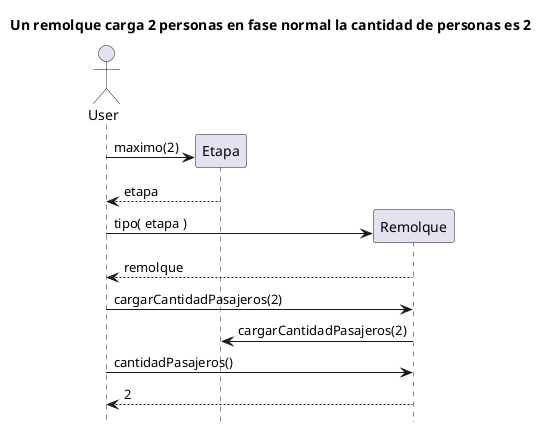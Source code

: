 @startuml

hide footbox
title Un remolque carga 2 personas en fase normal la cantidad de personas es 2

actor User

User -> Etapa **: maximo(2)
return etapa
User -> Remolque **: tipo( etapa )
return remolque
User -> Remolque: cargarCantidadPasajeros(2)
Remolque -> Etapa: cargarCantidadPasajeros(2)
User -> Remolque: cantidadPasajeros()
return 2

@enduml
